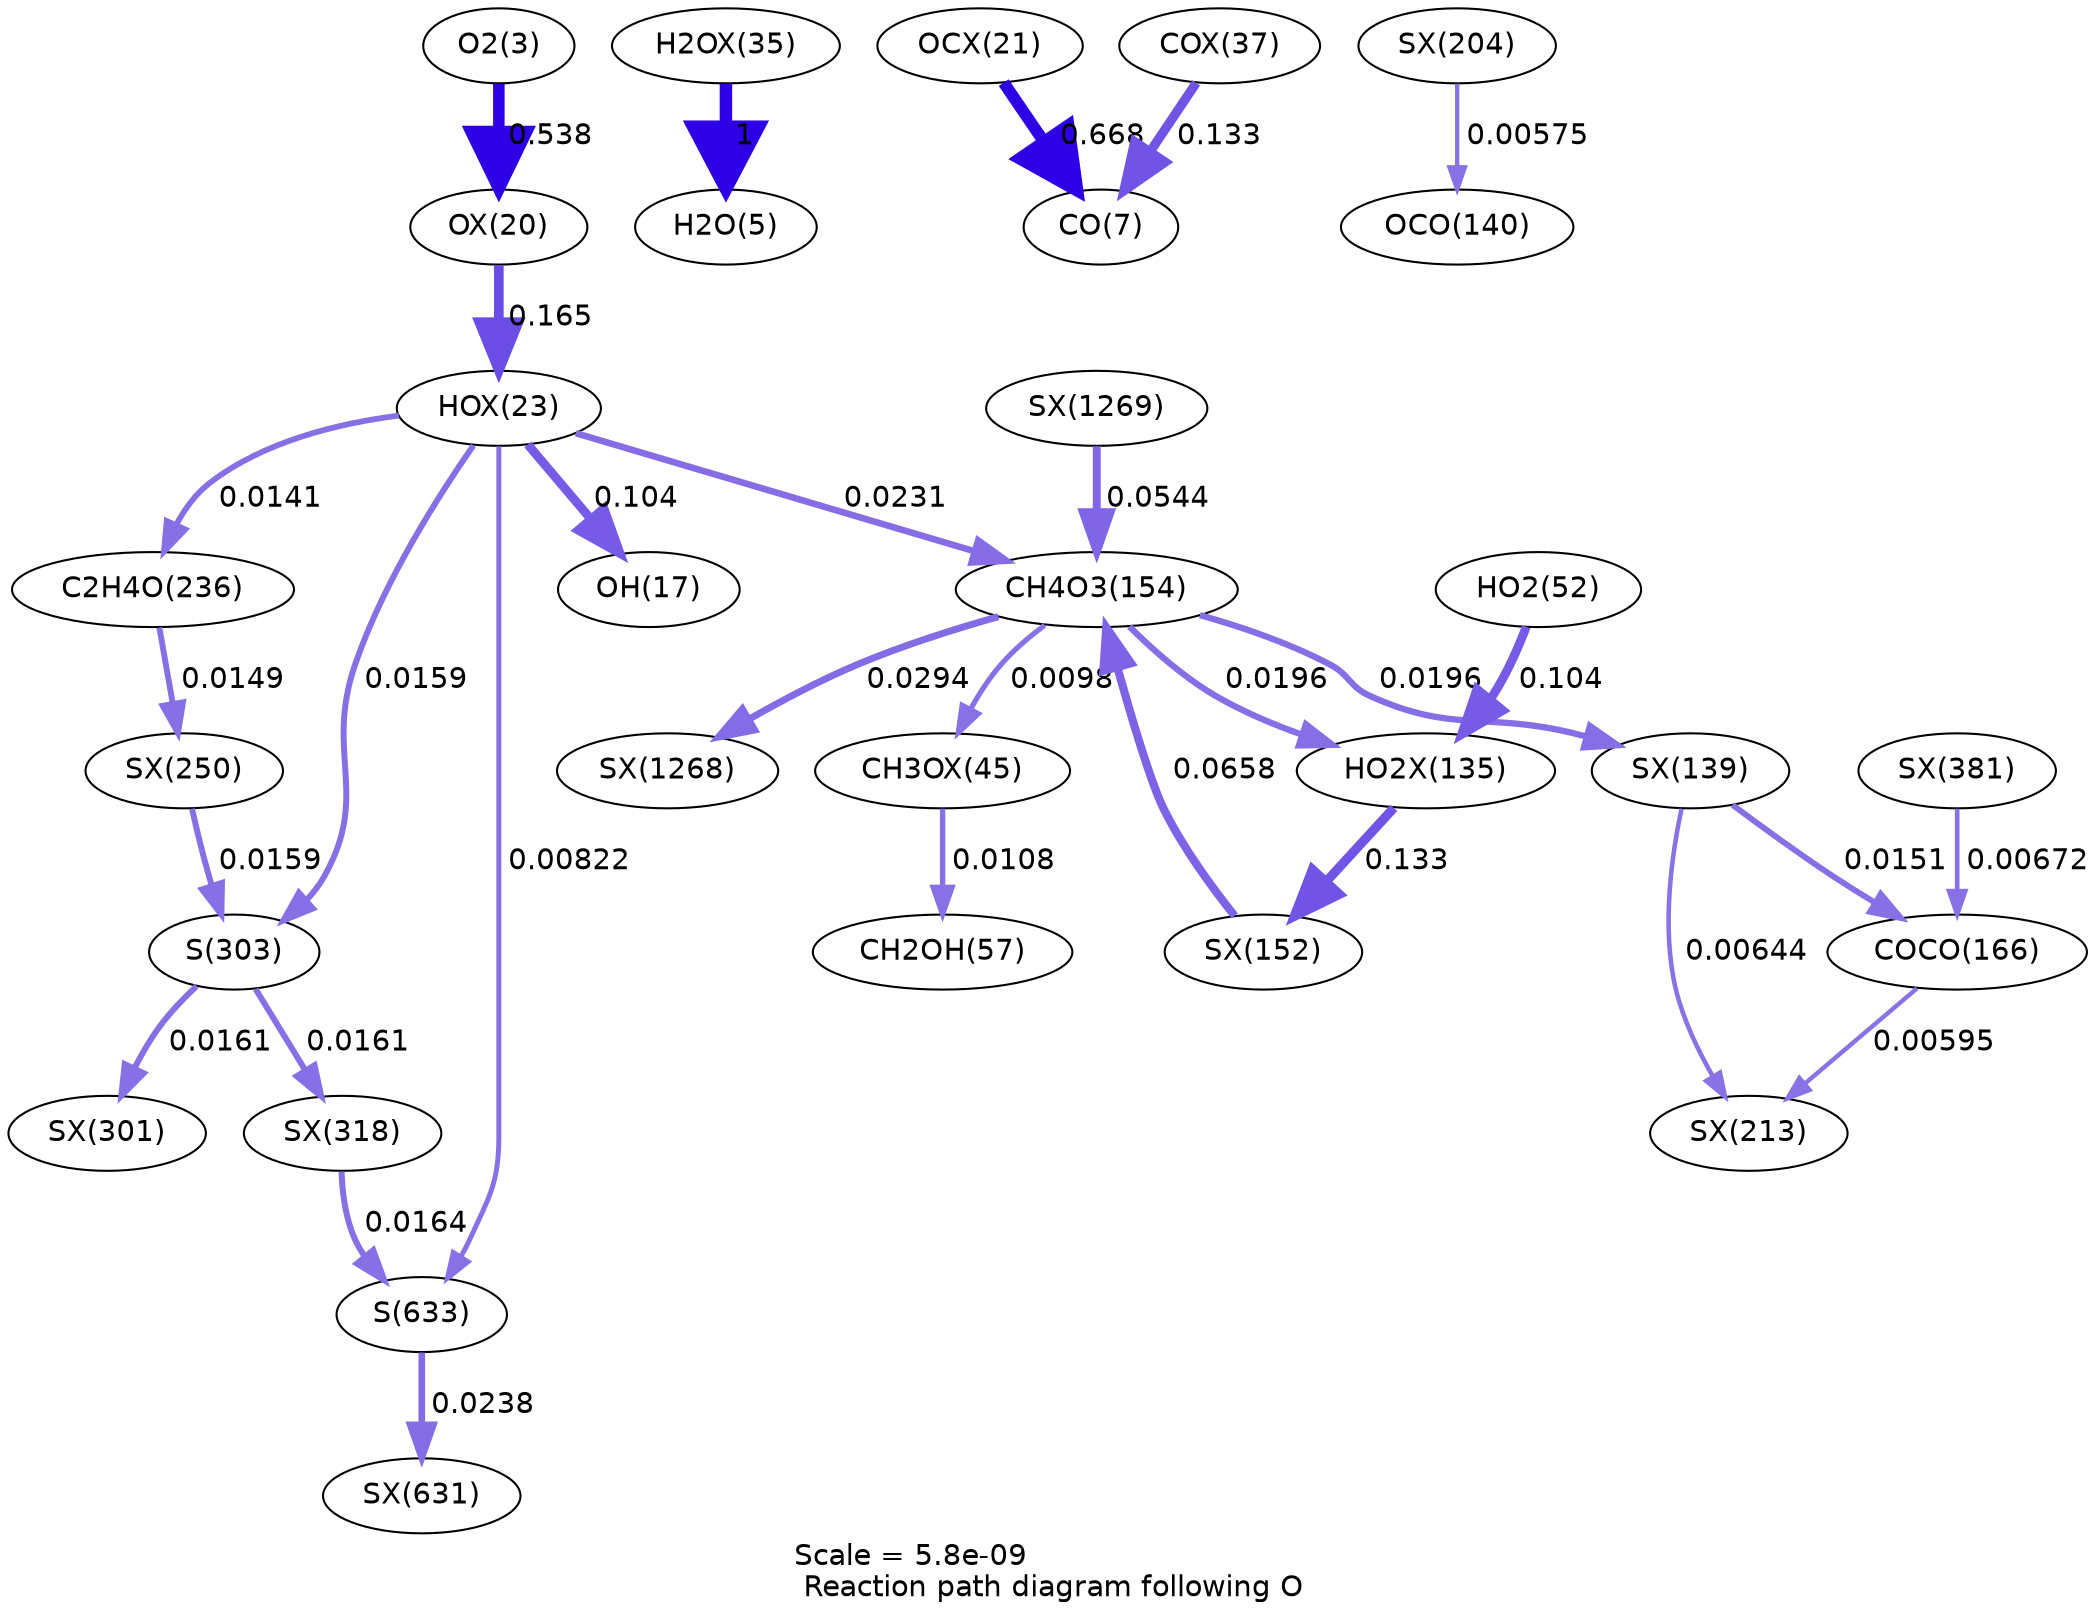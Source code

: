 digraph reaction_paths {
center=1;
s5 -> s55[fontname="Helvetica", penwidth=5.53, arrowsize=2.77, color="0.7, 1.04, 0.9"
, label=" 0.538"];
s55 -> s58[fontname="Helvetica", penwidth=4.64, arrowsize=2.32, color="0.7, 0.665, 0.9"
, label=" 0.165"];
s58 -> s19[fontname="Helvetica", penwidth=4.29, arrowsize=2.15, color="0.7, 0.604, 0.9"
, label=" 0.104"];
s58 -> s37[fontname="Helvetica", penwidth=2.78, arrowsize=1.39, color="0.7, 0.514, 0.9"
, label=" 0.0141"];
s58 -> s38[fontname="Helvetica", penwidth=2.87, arrowsize=1.44, color="0.7, 0.516, 0.9"
, label=" 0.0159"];
s58 -> s52[fontname="Helvetica", penwidth=2.38, arrowsize=1.19, color="0.7, 0.508, 0.9"
, label=" 0.00822"];
s58 -> s28[fontname="Helvetica", penwidth=3.16, arrowsize=1.58, color="0.7, 0.523, 0.9"
, label=" 0.0231"];
s64 -> s7[fontname="Helvetica", penwidth=6, arrowsize=3, color="0.7, 1.5, 0.9"
, label=" 1"];
s72 -> s22[fontname="Helvetica", penwidth=2.58, arrowsize=1.29, color="0.7, 0.511, 0.9"
, label=" 0.0108"];
s28 -> s72[fontname="Helvetica", penwidth=2.51, arrowsize=1.25, color="0.7, 0.51, 0.9"
, label=" 0.0098"];
s21 -> s79[fontname="Helvetica", penwidth=4.29, arrowsize=2.14, color="0.7, 0.604, 0.9"
, label=" 0.104"];
s28 -> s79[fontname="Helvetica", penwidth=3.03, arrowsize=1.52, color="0.7, 0.52, 0.9"
, label=" 0.0196"];
s79 -> s81[fontname="Helvetica", penwidth=4.48, arrowsize=2.24, color="0.7, 0.633, 0.9"
, label=" 0.133"];
s56 -> s9[fontname="Helvetica", penwidth=5.7, arrowsize=2.85, color="0.7, 1.17, 0.9"
, label=" 0.668"];
s66 -> s9[fontname="Helvetica", penwidth=4.48, arrowsize=2.24, color="0.7, 0.633, 0.9"
, label=" 0.133"];
s87 -> s26[fontname="Helvetica", penwidth=2.11, arrowsize=1.05, color="0.7, 0.506, 0.9"
, label=" 0.00575"];
s80 -> s29[fontname="Helvetica", penwidth=2.84, arrowsize=1.42, color="0.7, 0.515, 0.9"
, label=" 0.0151"];
s80 -> s88[fontname="Helvetica", penwidth=2.19, arrowsize=1.1, color="0.7, 0.506, 0.9"
, label=" 0.00644"];
s28 -> s80[fontname="Helvetica", penwidth=3.03, arrowsize=1.52, color="0.7, 0.52, 0.9"
, label=" 0.0196"];
s37 -> s90[fontname="Helvetica", penwidth=2.83, arrowsize=1.41, color="0.7, 0.515, 0.9"
, label=" 0.0149"];
s90 -> s38[fontname="Helvetica", penwidth=2.87, arrowsize=1.44, color="0.7, 0.516, 0.9"
, label=" 0.0159"];
s38 -> s92[fontname="Helvetica", penwidth=2.88, arrowsize=1.44, color="0.7, 0.516, 0.9"
, label=" 0.0161"];
s38 -> s93[fontname="Helvetica", penwidth=2.88, arrowsize=1.44, color="0.7, 0.516, 0.9"
, label=" 0.0161"];
s99 -> s29[fontname="Helvetica", penwidth=2.22, arrowsize=1.11, color="0.7, 0.507, 0.9"
, label=" 0.00672"];
s29 -> s88[fontname="Helvetica", penwidth=2.13, arrowsize=1.07, color="0.7, 0.506, 0.9"
, label=" 0.00595"];
s93 -> s52[fontname="Helvetica", penwidth=2.9, arrowsize=1.45, color="0.7, 0.516, 0.9"
, label=" 0.0164"];
s52 -> s117[fontname="Helvetica", penwidth=3.18, arrowsize=1.59, color="0.7, 0.524, 0.9"
, label=" 0.0238"];
s130 -> s28[fontname="Helvetica", penwidth=3.8, arrowsize=1.9, color="0.7, 0.554, 0.9"
, label=" 0.0544"];
s81 -> s28[fontname="Helvetica", penwidth=3.95, arrowsize=1.97, color="0.7, 0.566, 0.9"
, label=" 0.0658"];
s28 -> s129[fontname="Helvetica", penwidth=3.34, arrowsize=1.67, color="0.7, 0.529, 0.9"
, label=" 0.0294"];
s5 [ fontname="Helvetica", label="O2(3)"];
s7 [ fontname="Helvetica", label="H2O(5)"];
s9 [ fontname="Helvetica", label="CO(7)"];
s19 [ fontname="Helvetica", label="OH(17)"];
s21 [ fontname="Helvetica", label="HO2(52)"];
s22 [ fontname="Helvetica", label="CH2OH(57)"];
s26 [ fontname="Helvetica", label="OCO(140)"];
s28 [ fontname="Helvetica", label="CH4O3(154)"];
s29 [ fontname="Helvetica", label="COCO(166)"];
s37 [ fontname="Helvetica", label="C2H4O(236)"];
s38 [ fontname="Helvetica", label="S(303)"];
s52 [ fontname="Helvetica", label="S(633)"];
s55 [ fontname="Helvetica", label="OX(20)"];
s56 [ fontname="Helvetica", label="OCX(21)"];
s58 [ fontname="Helvetica", label="HOX(23)"];
s64 [ fontname="Helvetica", label="H2OX(35)"];
s66 [ fontname="Helvetica", label="COX(37)"];
s72 [ fontname="Helvetica", label="CH3OX(45)"];
s79 [ fontname="Helvetica", label="HO2X(135)"];
s80 [ fontname="Helvetica", label="SX(139)"];
s81 [ fontname="Helvetica", label="SX(152)"];
s87 [ fontname="Helvetica", label="SX(204)"];
s88 [ fontname="Helvetica", label="SX(213)"];
s90 [ fontname="Helvetica", label="SX(250)"];
s92 [ fontname="Helvetica", label="SX(301)"];
s93 [ fontname="Helvetica", label="SX(318)"];
s99 [ fontname="Helvetica", label="SX(381)"];
s117 [ fontname="Helvetica", label="SX(631)"];
s129 [ fontname="Helvetica", label="SX(1268)"];
s130 [ fontname="Helvetica", label="SX(1269)"];
 label = "Scale = 5.8e-09\l Reaction path diagram following O";
 fontname = "Helvetica";
}
